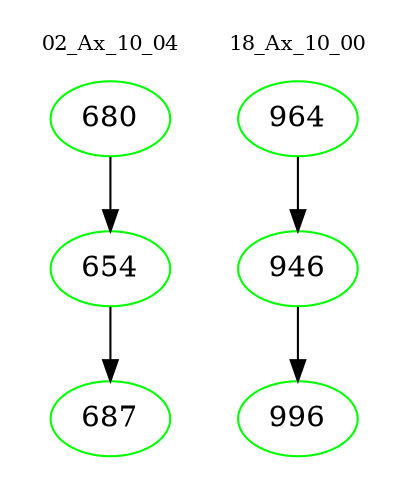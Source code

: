 digraph{
subgraph cluster_0 {
color = white
label = "02_Ax_10_04";
fontsize=10;
T0_680 [label="680", color="green"]
T0_680 -> T0_654 [color="black"]
T0_654 [label="654", color="green"]
T0_654 -> T0_687 [color="black"]
T0_687 [label="687", color="green"]
}
subgraph cluster_1 {
color = white
label = "18_Ax_10_00";
fontsize=10;
T1_964 [label="964", color="green"]
T1_964 -> T1_946 [color="black"]
T1_946 [label="946", color="green"]
T1_946 -> T1_996 [color="black"]
T1_996 [label="996", color="green"]
}
}
